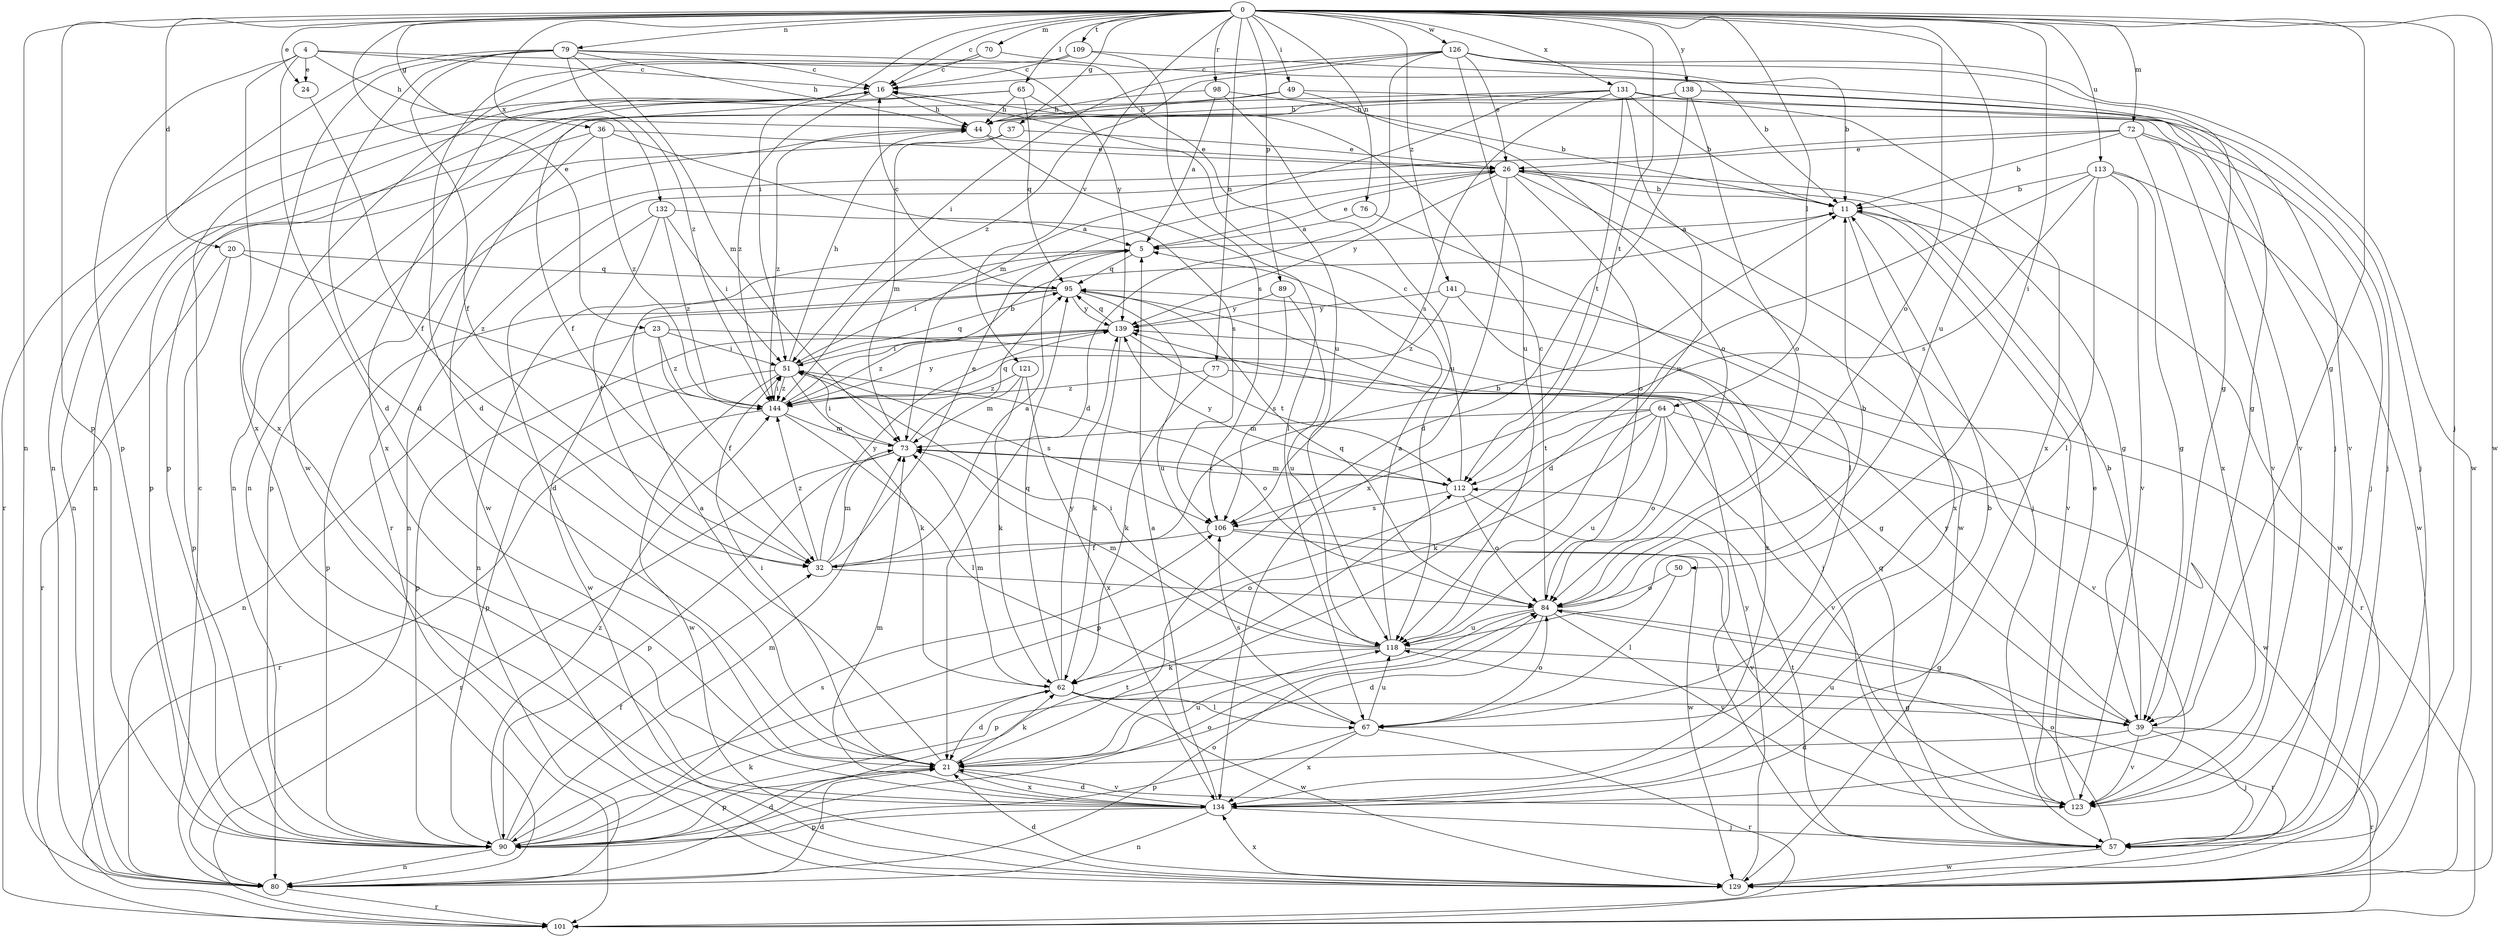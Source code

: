strict digraph  {
0;
4;
5;
11;
16;
20;
21;
23;
24;
26;
32;
36;
37;
39;
44;
49;
50;
51;
57;
62;
64;
65;
67;
70;
72;
73;
76;
77;
79;
80;
84;
89;
90;
95;
98;
101;
106;
109;
112;
113;
118;
121;
123;
126;
129;
131;
132;
134;
138;
139;
141;
144;
0 -> 16  [label=c];
0 -> 20  [label=d];
0 -> 23  [label=e];
0 -> 24  [label=e];
0 -> 36  [label=g];
0 -> 37  [label=g];
0 -> 39  [label=g];
0 -> 49  [label=i];
0 -> 50  [label=i];
0 -> 51  [label=i];
0 -> 57  [label=j];
0 -> 64  [label=l];
0 -> 65  [label=l];
0 -> 70  [label=m];
0 -> 72  [label=m];
0 -> 76  [label=n];
0 -> 77  [label=n];
0 -> 79  [label=n];
0 -> 80  [label=n];
0 -> 84  [label=o];
0 -> 89  [label=p];
0 -> 90  [label=p];
0 -> 98  [label=r];
0 -> 109  [label=t];
0 -> 112  [label=t];
0 -> 113  [label=u];
0 -> 118  [label=u];
0 -> 121  [label=v];
0 -> 126  [label=w];
0 -> 129  [label=w];
0 -> 131  [label=x];
0 -> 132  [label=x];
0 -> 138  [label=y];
0 -> 141  [label=z];
4 -> 16  [label=c];
4 -> 21  [label=d];
4 -> 24  [label=e];
4 -> 44  [label=h];
4 -> 90  [label=p];
4 -> 134  [label=x];
4 -> 139  [label=y];
5 -> 26  [label=e];
5 -> 51  [label=i];
5 -> 80  [label=n];
5 -> 95  [label=q];
11 -> 5  [label=a];
11 -> 123  [label=v];
11 -> 129  [label=w];
11 -> 134  [label=x];
16 -> 44  [label=h];
16 -> 101  [label=r];
16 -> 134  [label=x];
16 -> 144  [label=z];
20 -> 90  [label=p];
20 -> 95  [label=q];
20 -> 101  [label=r];
20 -> 144  [label=z];
21 -> 5  [label=a];
21 -> 51  [label=i];
21 -> 62  [label=k];
21 -> 90  [label=p];
21 -> 118  [label=u];
21 -> 123  [label=v];
21 -> 134  [label=x];
23 -> 32  [label=f];
23 -> 39  [label=g];
23 -> 51  [label=i];
23 -> 80  [label=n];
23 -> 144  [label=z];
24 -> 32  [label=f];
26 -> 11  [label=b];
26 -> 39  [label=g];
26 -> 57  [label=j];
26 -> 80  [label=n];
26 -> 84  [label=o];
26 -> 129  [label=w];
26 -> 134  [label=x];
26 -> 139  [label=y];
32 -> 5  [label=a];
32 -> 11  [label=b];
32 -> 26  [label=e];
32 -> 73  [label=m];
32 -> 84  [label=o];
32 -> 139  [label=y];
32 -> 144  [label=z];
36 -> 26  [label=e];
36 -> 80  [label=n];
36 -> 106  [label=s];
36 -> 129  [label=w];
36 -> 144  [label=z];
37 -> 26  [label=e];
37 -> 73  [label=m];
37 -> 90  [label=p];
39 -> 11  [label=b];
39 -> 21  [label=d];
39 -> 57  [label=j];
39 -> 101  [label=r];
39 -> 118  [label=u];
39 -> 123  [label=v];
39 -> 139  [label=y];
44 -> 26  [label=e];
44 -> 67  [label=l];
44 -> 101  [label=r];
44 -> 144  [label=z];
49 -> 44  [label=h];
49 -> 57  [label=j];
49 -> 84  [label=o];
49 -> 90  [label=p];
50 -> 67  [label=l];
50 -> 84  [label=o];
51 -> 44  [label=h];
51 -> 62  [label=k];
51 -> 84  [label=o];
51 -> 90  [label=p];
51 -> 95  [label=q];
51 -> 106  [label=s];
51 -> 129  [label=w];
51 -> 144  [label=z];
57 -> 84  [label=o];
57 -> 95  [label=q];
57 -> 112  [label=t];
57 -> 129  [label=w];
62 -> 21  [label=d];
62 -> 39  [label=g];
62 -> 67  [label=l];
62 -> 73  [label=m];
62 -> 95  [label=q];
62 -> 129  [label=w];
62 -> 139  [label=y];
64 -> 62  [label=k];
64 -> 73  [label=m];
64 -> 84  [label=o];
64 -> 90  [label=p];
64 -> 112  [label=t];
64 -> 118  [label=u];
64 -> 123  [label=v];
64 -> 129  [label=w];
65 -> 32  [label=f];
65 -> 44  [label=h];
65 -> 80  [label=n];
65 -> 95  [label=q];
65 -> 123  [label=v];
67 -> 84  [label=o];
67 -> 90  [label=p];
67 -> 101  [label=r];
67 -> 106  [label=s];
67 -> 118  [label=u];
67 -> 134  [label=x];
70 -> 16  [label=c];
70 -> 21  [label=d];
70 -> 57  [label=j];
72 -> 11  [label=b];
72 -> 26  [label=e];
72 -> 57  [label=j];
72 -> 90  [label=p];
72 -> 123  [label=v];
72 -> 134  [label=x];
73 -> 51  [label=i];
73 -> 90  [label=p];
73 -> 95  [label=q];
73 -> 101  [label=r];
73 -> 112  [label=t];
76 -> 5  [label=a];
76 -> 67  [label=l];
77 -> 62  [label=k];
77 -> 123  [label=v];
77 -> 144  [label=z];
79 -> 16  [label=c];
79 -> 21  [label=d];
79 -> 32  [label=f];
79 -> 44  [label=h];
79 -> 73  [label=m];
79 -> 80  [label=n];
79 -> 118  [label=u];
79 -> 134  [label=x];
79 -> 144  [label=z];
80 -> 16  [label=c];
80 -> 21  [label=d];
80 -> 84  [label=o];
80 -> 101  [label=r];
80 -> 112  [label=t];
84 -> 11  [label=b];
84 -> 16  [label=c];
84 -> 21  [label=d];
84 -> 39  [label=g];
84 -> 90  [label=p];
84 -> 95  [label=q];
84 -> 118  [label=u];
84 -> 123  [label=v];
89 -> 106  [label=s];
89 -> 118  [label=u];
89 -> 139  [label=y];
90 -> 21  [label=d];
90 -> 32  [label=f];
90 -> 62  [label=k];
90 -> 73  [label=m];
90 -> 80  [label=n];
90 -> 84  [label=o];
90 -> 106  [label=s];
90 -> 144  [label=z];
95 -> 16  [label=c];
95 -> 57  [label=j];
95 -> 90  [label=p];
95 -> 118  [label=u];
95 -> 129  [label=w];
95 -> 139  [label=y];
98 -> 5  [label=a];
98 -> 11  [label=b];
98 -> 44  [label=h];
98 -> 118  [label=u];
106 -> 32  [label=f];
106 -> 123  [label=v];
106 -> 129  [label=w];
109 -> 11  [label=b];
109 -> 16  [label=c];
109 -> 106  [label=s];
109 -> 129  [label=w];
112 -> 16  [label=c];
112 -> 57  [label=j];
112 -> 73  [label=m];
112 -> 84  [label=o];
112 -> 106  [label=s];
112 -> 139  [label=y];
113 -> 11  [label=b];
113 -> 21  [label=d];
113 -> 39  [label=g];
113 -> 67  [label=l];
113 -> 106  [label=s];
113 -> 123  [label=v];
113 -> 129  [label=w];
118 -> 5  [label=a];
118 -> 51  [label=i];
118 -> 62  [label=k];
118 -> 73  [label=m];
118 -> 101  [label=r];
121 -> 62  [label=k];
121 -> 73  [label=m];
121 -> 134  [label=x];
121 -> 144  [label=z];
123 -> 26  [label=e];
126 -> 11  [label=b];
126 -> 16  [label=c];
126 -> 21  [label=d];
126 -> 26  [label=e];
126 -> 39  [label=g];
126 -> 51  [label=i];
126 -> 118  [label=u];
126 -> 129  [label=w];
126 -> 144  [label=z];
129 -> 21  [label=d];
129 -> 134  [label=x];
129 -> 139  [label=y];
131 -> 11  [label=b];
131 -> 44  [label=h];
131 -> 57  [label=j];
131 -> 73  [label=m];
131 -> 80  [label=n];
131 -> 106  [label=s];
131 -> 112  [label=t];
131 -> 118  [label=u];
131 -> 134  [label=x];
132 -> 5  [label=a];
132 -> 21  [label=d];
132 -> 32  [label=f];
132 -> 51  [label=i];
132 -> 144  [label=z];
134 -> 5  [label=a];
134 -> 11  [label=b];
134 -> 21  [label=d];
134 -> 57  [label=j];
134 -> 73  [label=m];
134 -> 80  [label=n];
134 -> 90  [label=p];
138 -> 21  [label=d];
138 -> 39  [label=g];
138 -> 44  [label=h];
138 -> 80  [label=n];
138 -> 84  [label=o];
138 -> 123  [label=v];
139 -> 51  [label=i];
139 -> 62  [label=k];
139 -> 90  [label=p];
139 -> 95  [label=q];
139 -> 112  [label=t];
139 -> 144  [label=z];
141 -> 101  [label=r];
141 -> 134  [label=x];
141 -> 139  [label=y];
141 -> 144  [label=z];
144 -> 11  [label=b];
144 -> 51  [label=i];
144 -> 67  [label=l];
144 -> 73  [label=m];
144 -> 101  [label=r];
144 -> 139  [label=y];
}
